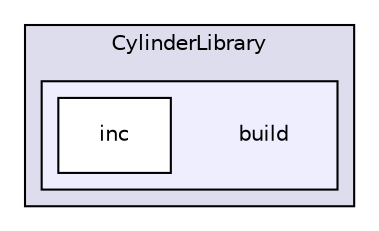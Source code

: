 digraph G {
  compound=true
  node [ fontsize=10, fontname="Helvetica"];
  edge [ labelfontsize=9, labelfontname="Helvetica"];
  subgraph clusterdir_C_3A_2FUsers_2Fsiham_2FDesktop_2FZylinder_2FExemple_5FCylinder_2FCylinderLibrary_2F {
    graph [ bgcolor="#ddddee", pencolor="black", label="CylinderLibrary" fontname="Helvetica", fontsize=10, URL="dir_C_3A_2FUsers_2Fsiham_2FDesktop_2FZylinder_2FExemple_5FCylinder_2FCylinderLibrary_2F.html"]
  subgraph clusterdir_C_3A_2FUsers_2Fsiham_2FDesktop_2FZylinder_2FExemple_5FCylinder_2FCylinderLibrary_2Fbuild_2F {
    graph [ bgcolor="#eeeeff", pencolor="black", label="" URL="dir_C_3A_2FUsers_2Fsiham_2FDesktop_2FZylinder_2FExemple_5FCylinder_2FCylinderLibrary_2Fbuild_2F.html"];
    dir_C_3A_2FUsers_2Fsiham_2FDesktop_2FZylinder_2FExemple_5FCylinder_2FCylinderLibrary_2Fbuild_2F [shape=plaintext label="build"];
    dir_C_3A_2FUsers_2Fsiham_2FDesktop_2FZylinder_2FExemple_5FCylinder_2FCylinderLibrary_2Fbuild_2Finc_2F [shape=box label="inc" color="black" fillcolor="white" style="filled" URL="dir_C_3A_2FUsers_2Fsiham_2FDesktop_2FZylinder_2FExemple_5FCylinder_2FCylinderLibrary_2Fbuild_2Finc_2F.html"];
  }
  }
}
